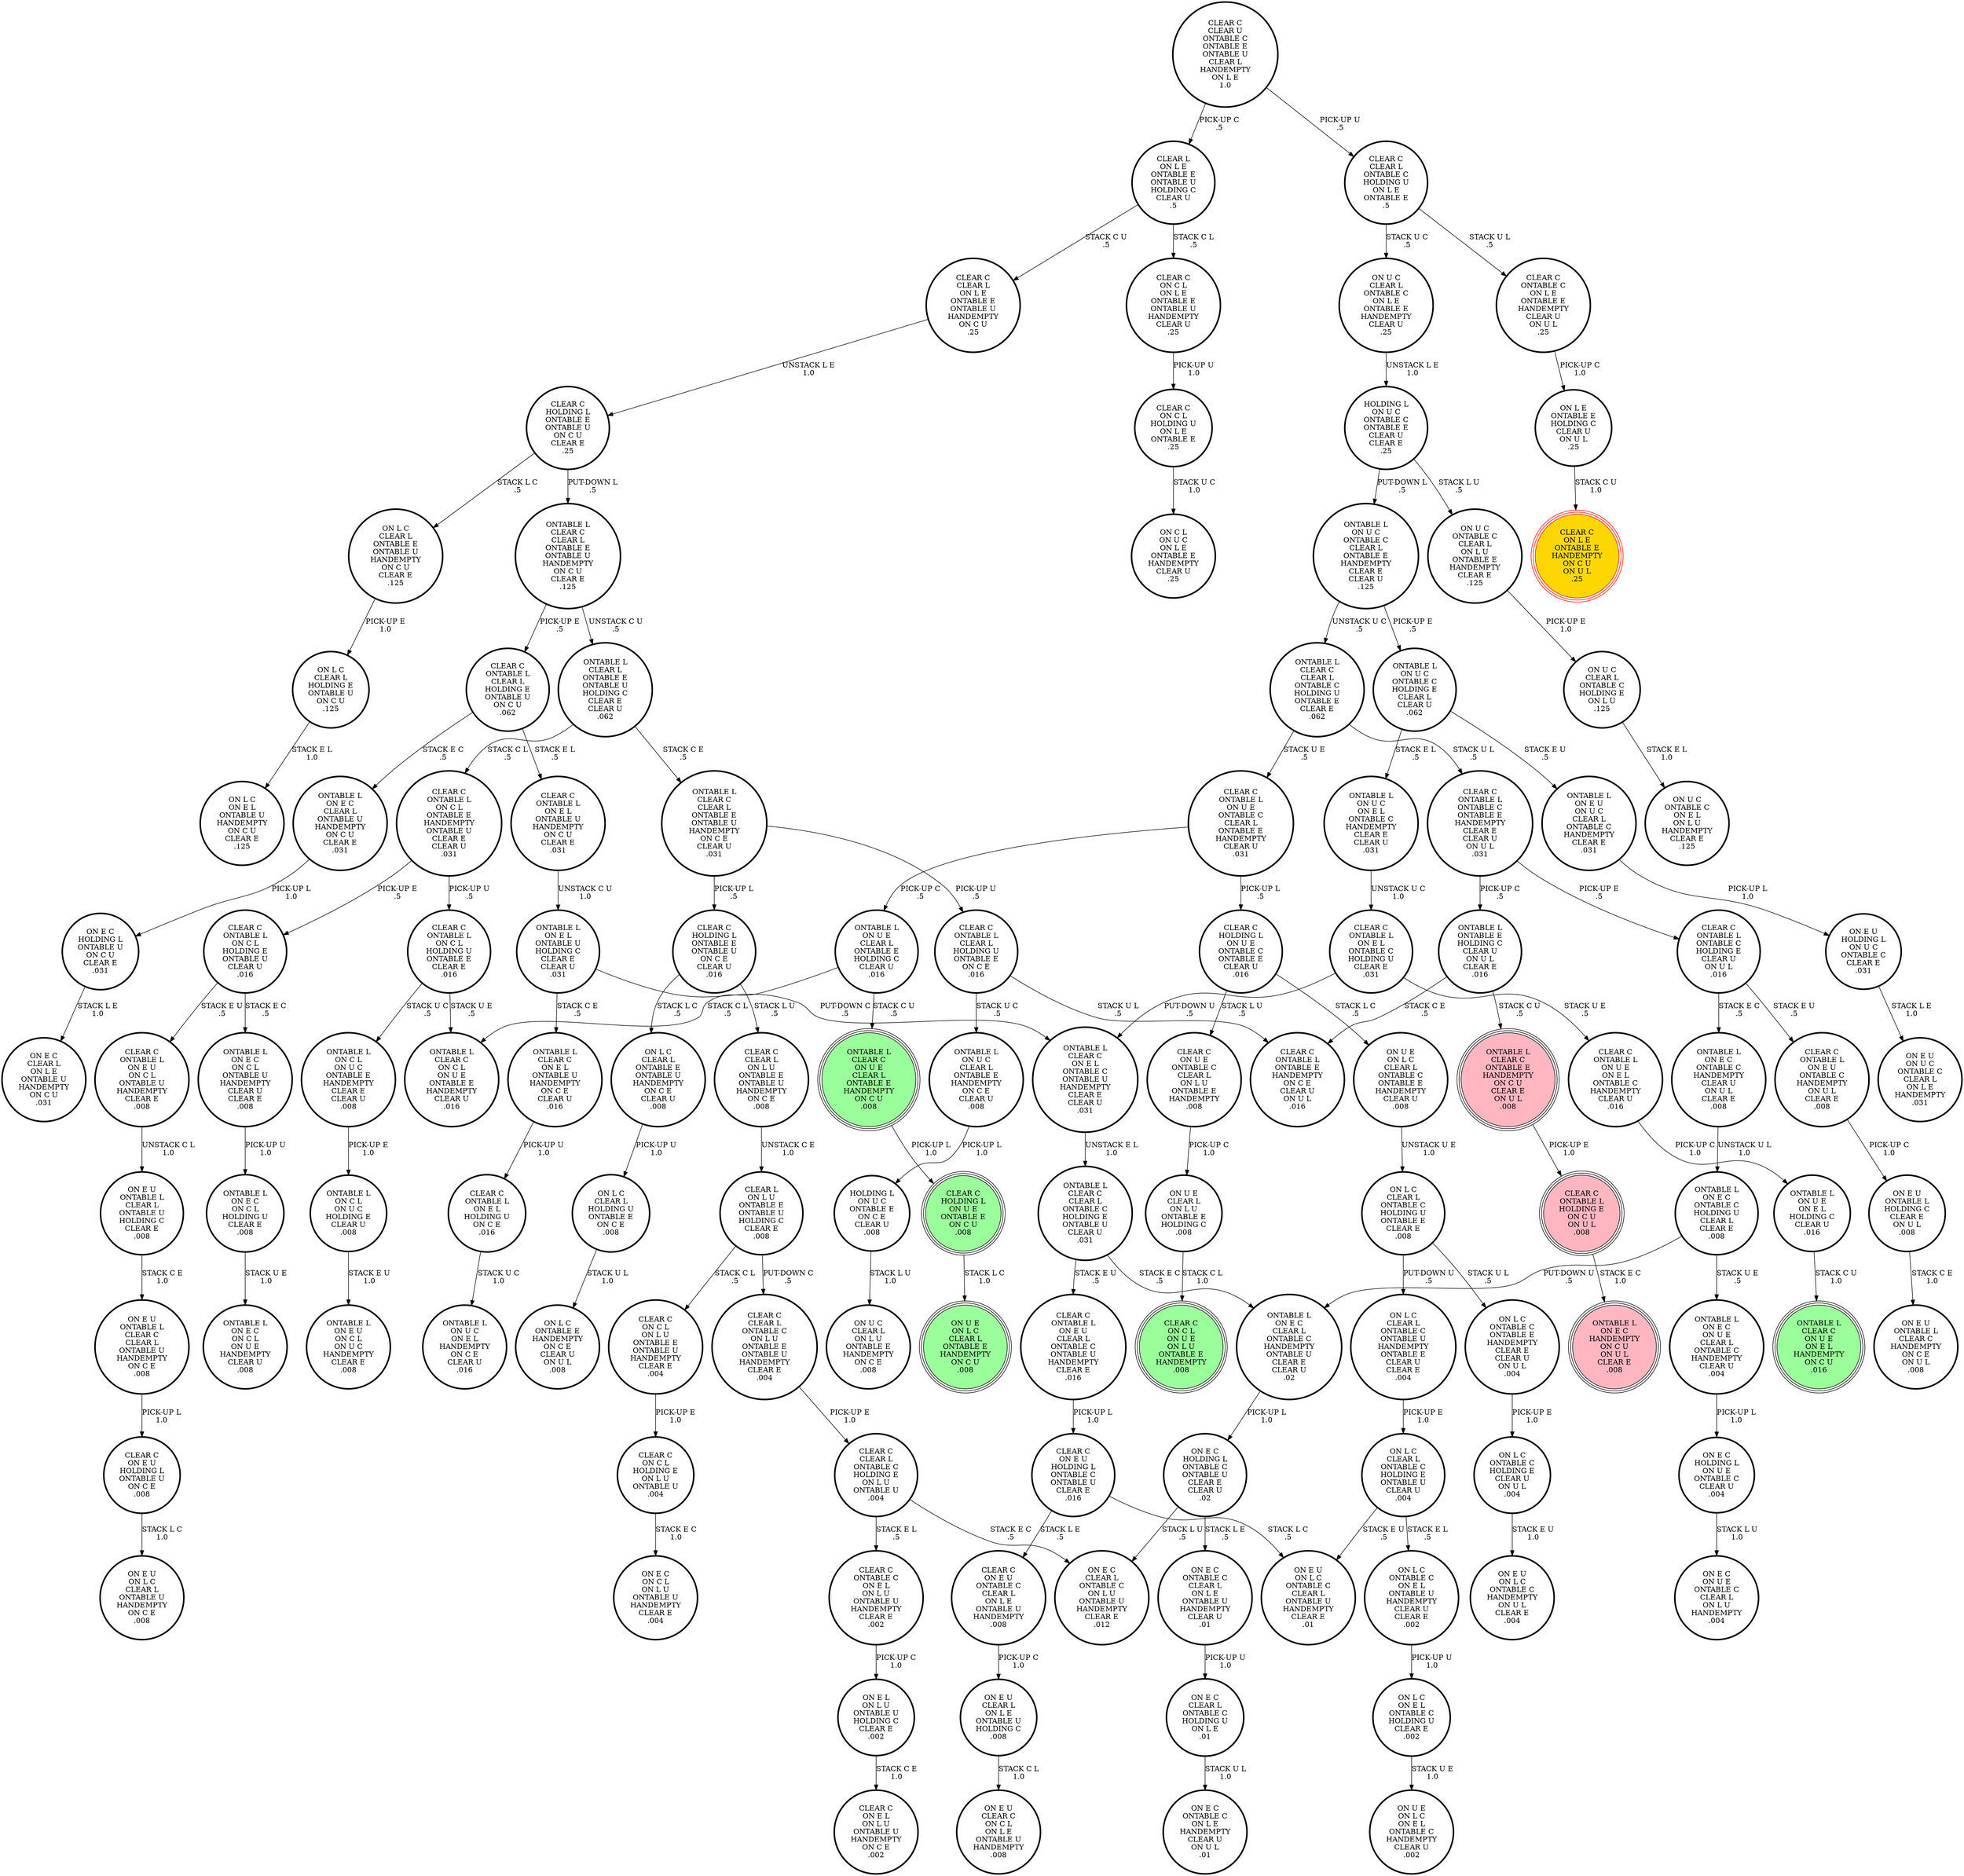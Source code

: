 digraph {
"CLEAR C\nHOLDING L\nONTABLE E\nONTABLE U\nON C U\nCLEAR E\n.25\n" -> "ON L C\nCLEAR L\nONTABLE E\nONTABLE U\nHANDEMPTY\nON C U\nCLEAR E\n.125\n"[label="STACK L C\n.5\n"];
"CLEAR C\nHOLDING L\nONTABLE E\nONTABLE U\nON C U\nCLEAR E\n.25\n" -> "ONTABLE L\nCLEAR C\nCLEAR L\nONTABLE E\nONTABLE U\nHANDEMPTY\nON C U\nCLEAR E\n.125\n"[label="PUT-DOWN L\n.5\n"];
"CLEAR C\nON E U\nHOLDING L\nONTABLE U\nON C E\n.008\n" -> "ON E U\nON L C\nCLEAR L\nONTABLE U\nHANDEMPTY\nON C E\n.008\n"[label="STACK L C\n1.0\n"];
"ONTABLE L\nON U C\nONTABLE C\nCLEAR L\nONTABLE E\nHANDEMPTY\nCLEAR E\nCLEAR U\n.125\n" -> "ONTABLE L\nON U C\nONTABLE C\nHOLDING E\nCLEAR L\nCLEAR U\n.062\n"[label="PICK-UP E\n.5\n"];
"ONTABLE L\nON U C\nONTABLE C\nCLEAR L\nONTABLE E\nHANDEMPTY\nCLEAR E\nCLEAR U\n.125\n" -> "ONTABLE L\nCLEAR C\nCLEAR L\nONTABLE C\nHOLDING U\nONTABLE E\nCLEAR E\n.062\n"[label="UNSTACK U C\n.5\n"];
"ON U E\nCLEAR L\nON L U\nONTABLE E\nHOLDING C\n.008\n" -> "CLEAR C\nON C L\nON U E\nON L U\nONTABLE E\nHANDEMPTY\n.008\n"[label="STACK C L\n1.0\n"];
"CLEAR C\nONTABLE L\nONTABLE C\nONTABLE E\nHANDEMPTY\nCLEAR E\nCLEAR U\nON U L\n.031\n" -> "CLEAR C\nONTABLE L\nONTABLE C\nHOLDING E\nCLEAR U\nON U L\n.016\n"[label="PICK-UP E\n.5\n"];
"CLEAR C\nONTABLE L\nONTABLE C\nONTABLE E\nHANDEMPTY\nCLEAR E\nCLEAR U\nON U L\n.031\n" -> "ONTABLE L\nONTABLE E\nHOLDING C\nCLEAR U\nON U L\nCLEAR E\n.016\n"[label="PICK-UP C\n.5\n"];
"CLEAR C\nON C L\nHOLDING U\nON L E\nONTABLE E\n.25\n" -> "ON C L\nON U C\nON L E\nONTABLE E\nHANDEMPTY\nCLEAR U\n.25\n"[label="STACK U C\n1.0\n"];
"ONTABLE L\nON E C\nON U E\nCLEAR L\nONTABLE C\nHANDEMPTY\nCLEAR U\n.004\n" -> "ON E C\nHOLDING L\nON U E\nONTABLE C\nCLEAR U\n.004\n"[label="PICK-UP L\n1.0\n"];
"ONTABLE L\nON U E\nON E L\nHOLDING C\nCLEAR U\n.016\n" -> "ONTABLE L\nCLEAR C\nON U E\nON E L\nHANDEMPTY\nON C U\n.016\n"[label="STACK C U\n1.0\n"];
"CLEAR C\nONTABLE L\nON U E\nONTABLE C\nCLEAR L\nONTABLE E\nHANDEMPTY\nCLEAR U\n.031\n" -> "ONTABLE L\nON U E\nCLEAR L\nONTABLE E\nHOLDING C\nCLEAR U\n.016\n"[label="PICK-UP C\n.5\n"];
"CLEAR C\nONTABLE L\nON U E\nONTABLE C\nCLEAR L\nONTABLE E\nHANDEMPTY\nCLEAR U\n.031\n" -> "CLEAR C\nHOLDING L\nON U E\nONTABLE C\nONTABLE E\nCLEAR U\n.016\n"[label="PICK-UP L\n.5\n"];
"ON L C\nONTABLE C\nONTABLE E\nHANDEMPTY\nCLEAR E\nCLEAR U\nON U L\n.004\n" -> "ON L C\nONTABLE C\nHOLDING E\nCLEAR U\nON U L\n.004\n"[label="PICK-UP E\n1.0\n"];
"CLEAR C\nONTABLE L\nON E L\nHOLDING U\nON C E\n.016\n" -> "ONTABLE L\nON U C\nON E L\nHANDEMPTY\nON C E\nCLEAR U\n.016\n"[label="STACK U C\n1.0\n"];
"ON U C\nCLEAR L\nONTABLE C\nHOLDING E\nON L U\n.125\n" -> "ON U C\nONTABLE C\nON E L\nON L U\nHANDEMPTY\nCLEAR E\n.125\n"[label="STACK E L\n1.0\n"];
"ONTABLE L\nON E C\nONTABLE C\nHANDEMPTY\nCLEAR U\nON U L\nCLEAR E\n.008\n" -> "ONTABLE L\nON E C\nONTABLE C\nHOLDING U\nCLEAR L\nCLEAR E\n.008\n"[label="UNSTACK U L\n1.0\n"];
"ONTABLE L\nON E L\nONTABLE U\nHOLDING C\nCLEAR E\nCLEAR U\n.031\n" -> "ONTABLE L\nCLEAR C\nON E L\nONTABLE C\nONTABLE U\nHANDEMPTY\nCLEAR E\nCLEAR U\n.031\n"[label="PUT-DOWN C\n.5\n"];
"ONTABLE L\nON E L\nONTABLE U\nHOLDING C\nCLEAR E\nCLEAR U\n.031\n" -> "ONTABLE L\nCLEAR C\nON E L\nONTABLE U\nHANDEMPTY\nON C E\nCLEAR U\n.016\n"[label="STACK C E\n.5\n"];
"ON E U\nCLEAR L\nON L E\nONTABLE U\nHOLDING C\n.008\n" -> "ON E U\nCLEAR C\nON C L\nON L E\nONTABLE U\nHANDEMPTY\n.008\n"[label="STACK C L\n1.0\n"];
"CLEAR C\nON C L\nHOLDING E\nON L U\nONTABLE U\n.004\n" -> "ON E C\nON C L\nON L U\nONTABLE U\nHANDEMPTY\nCLEAR E\n.004\n"[label="STACK E C\n1.0\n"];
"CLEAR C\nHOLDING L\nON U E\nONTABLE E\nON C U\n.008\n" -> "ON U E\nON L C\nCLEAR L\nONTABLE E\nHANDEMPTY\nON C U\n.008\n"[label="STACK L C\n1.0\n"];
"CLEAR C\nON C L\nON L U\nONTABLE E\nONTABLE U\nHANDEMPTY\nCLEAR E\n.004\n" -> "CLEAR C\nON C L\nHOLDING E\nON L U\nONTABLE U\n.004\n"[label="PICK-UP E\n1.0\n"];
"CLEAR C\nCLEAR L\nONTABLE C\nHOLDING E\nON L U\nONTABLE U\n.004\n" -> "ON E C\nCLEAR L\nONTABLE C\nON L U\nONTABLE U\nHANDEMPTY\nCLEAR E\n.012\n"[label="STACK E C\n.5\n"];
"CLEAR C\nCLEAR L\nONTABLE C\nHOLDING E\nON L U\nONTABLE U\n.004\n" -> "CLEAR C\nONTABLE C\nON E L\nON L U\nONTABLE U\nHANDEMPTY\nCLEAR E\n.002\n"[label="STACK E L\n.5\n"];
"CLEAR C\nONTABLE C\nON E L\nON L U\nONTABLE U\nHANDEMPTY\nCLEAR E\n.002\n" -> "ON E L\nON L U\nONTABLE U\nHOLDING C\nCLEAR E\n.002\n"[label="PICK-UP C\n1.0\n"];
"CLEAR C\nON U E\nONTABLE C\nCLEAR L\nON L U\nONTABLE E\nHANDEMPTY\n.008\n" -> "ON U E\nCLEAR L\nON L U\nONTABLE E\nHOLDING C\n.008\n"[label="PICK-UP C\n1.0\n"];
"ONTABLE L\nON E C\nCLEAR L\nONTABLE U\nHANDEMPTY\nON C U\nCLEAR E\n.031\n" -> "ON E C\nHOLDING L\nONTABLE U\nON C U\nCLEAR E\n.031\n"[label="PICK-UP L\n1.0\n"];
"ONTABLE L\nON U C\nON E L\nONTABLE C\nHANDEMPTY\nCLEAR E\nCLEAR U\n.031\n" -> "CLEAR C\nONTABLE L\nON E L\nONTABLE C\nHOLDING U\nCLEAR E\n.031\n"[label="UNSTACK U C\n1.0\n"];
"ONTABLE L\nONTABLE E\nHOLDING C\nCLEAR U\nON U L\nCLEAR E\n.016\n" -> "ONTABLE L\nCLEAR C\nONTABLE E\nHANDEMPTY\nON C U\nCLEAR E\nON U L\n.008\n"[label="STACK C U\n.5\n"];
"ONTABLE L\nONTABLE E\nHOLDING C\nCLEAR U\nON U L\nCLEAR E\n.016\n" -> "CLEAR C\nONTABLE L\nONTABLE E\nHANDEMPTY\nON C E\nCLEAR U\nON U L\n.016\n"[label="STACK C E\n.5\n"];
"CLEAR C\nCLEAR L\nONTABLE C\nHOLDING U\nON L E\nONTABLE E\n.5\n" -> "CLEAR C\nONTABLE C\nON L E\nONTABLE E\nHANDEMPTY\nCLEAR U\nON U L\n.25\n"[label="STACK U L\n.5\n"];
"CLEAR C\nCLEAR L\nONTABLE C\nHOLDING U\nON L E\nONTABLE E\n.5\n" -> "ON U C\nCLEAR L\nONTABLE C\nON L E\nONTABLE E\nHANDEMPTY\nCLEAR U\n.25\n"[label="STACK U C\n.5\n"];
"CLEAR C\nONTABLE L\nON E L\nONTABLE U\nHANDEMPTY\nON C U\nCLEAR E\n.031\n" -> "ONTABLE L\nON E L\nONTABLE U\nHOLDING C\nCLEAR E\nCLEAR U\n.031\n"[label="UNSTACK C U\n1.0\n"];
"CLEAR C\nONTABLE L\nON E U\nON C L\nONTABLE U\nHANDEMPTY\nCLEAR E\n.008\n" -> "ON E U\nONTABLE L\nCLEAR L\nONTABLE U\nHOLDING C\nCLEAR E\n.008\n"[label="UNSTACK C L\n1.0\n"];
"ON U E\nON L C\nCLEAR L\nONTABLE C\nONTABLE E\nHANDEMPTY\nCLEAR U\n.008\n" -> "ON L C\nCLEAR L\nONTABLE C\nHOLDING U\nONTABLE E\nCLEAR E\n.008\n"[label="UNSTACK U E\n1.0\n"];
"ON U C\nCLEAR L\nONTABLE C\nON L E\nONTABLE E\nHANDEMPTY\nCLEAR U\n.25\n" -> "HOLDING L\nON U C\nONTABLE C\nONTABLE E\nCLEAR U\nCLEAR E\n.25\n"[label="UNSTACK L E\n1.0\n"];
"CLEAR C\nCLEAR L\nON L U\nONTABLE E\nONTABLE U\nHANDEMPTY\nON C E\n.008\n" -> "CLEAR L\nON L U\nONTABLE E\nONTABLE U\nHOLDING C\nCLEAR E\n.008\n"[label="UNSTACK C E\n1.0\n"];
"CLEAR C\nONTABLE L\nHOLDING E\nON C U\nON U L\n.008\n" -> "ONTABLE L\nON E C\nHANDEMPTY\nON C U\nON U L\nCLEAR E\n.008\n"[label="STACK E C\n1.0\n"];
"ONTABLE L\nCLEAR L\nONTABLE E\nONTABLE U\nHOLDING C\nCLEAR E\nCLEAR U\n.062\n" -> "ONTABLE L\nCLEAR C\nCLEAR L\nONTABLE E\nONTABLE U\nHANDEMPTY\nON C E\nCLEAR U\n.031\n"[label="STACK C E\n.5\n"];
"ONTABLE L\nCLEAR L\nONTABLE E\nONTABLE U\nHOLDING C\nCLEAR E\nCLEAR U\n.062\n" -> "CLEAR C\nONTABLE L\nON C L\nONTABLE E\nHANDEMPTY\nONTABLE U\nCLEAR E\nCLEAR U\n.031\n"[label="STACK C L\n.5\n"];
"ON E C\nHOLDING L\nONTABLE C\nONTABLE U\nCLEAR E\nCLEAR U\n.02\n" -> "ON E C\nONTABLE C\nCLEAR L\nON L E\nONTABLE U\nHANDEMPTY\nCLEAR U\n.01\n"[label="STACK L E\n.5\n"];
"ON E C\nHOLDING L\nONTABLE C\nONTABLE U\nCLEAR E\nCLEAR U\n.02\n" -> "ON E C\nCLEAR L\nONTABLE C\nON L U\nONTABLE U\nHANDEMPTY\nCLEAR E\n.012\n"[label="STACK L U\n.5\n"];
"CLEAR C\nHOLDING L\nONTABLE E\nONTABLE U\nON C E\nCLEAR U\n.016\n" -> "CLEAR C\nCLEAR L\nON L U\nONTABLE E\nONTABLE U\nHANDEMPTY\nON C E\n.008\n"[label="STACK L U\n.5\n"];
"CLEAR C\nHOLDING L\nONTABLE E\nONTABLE U\nON C E\nCLEAR U\n.016\n" -> "ON L C\nCLEAR L\nONTABLE E\nONTABLE U\nHANDEMPTY\nON C E\nCLEAR U\n.008\n"[label="STACK L C\n.5\n"];
"CLEAR C\nONTABLE L\nON C L\nHOLDING E\nONTABLE U\nCLEAR U\n.016\n" -> "CLEAR C\nONTABLE L\nON E U\nON C L\nONTABLE U\nHANDEMPTY\nCLEAR E\n.008\n"[label="STACK E U\n.5\n"];
"CLEAR C\nONTABLE L\nON C L\nHOLDING E\nONTABLE U\nCLEAR U\n.016\n" -> "ONTABLE L\nON E C\nON C L\nONTABLE U\nHANDEMPTY\nCLEAR U\nCLEAR E\n.008\n"[label="STACK E C\n.5\n"];
"CLEAR C\nONTABLE L\nONTABLE C\nHOLDING E\nCLEAR U\nON U L\n.016\n" -> "CLEAR C\nONTABLE L\nON E U\nONTABLE C\nHANDEMPTY\nON U L\nCLEAR E\n.008\n"[label="STACK E U\n.5\n"];
"CLEAR C\nONTABLE L\nONTABLE C\nHOLDING E\nCLEAR U\nON U L\n.016\n" -> "ONTABLE L\nON E C\nONTABLE C\nHANDEMPTY\nCLEAR U\nON U L\nCLEAR E\n.008\n"[label="STACK E C\n.5\n"];
"CLEAR C\nON C L\nON L E\nONTABLE E\nONTABLE U\nHANDEMPTY\nCLEAR U\n.25\n" -> "CLEAR C\nON C L\nHOLDING U\nON L E\nONTABLE E\n.25\n"[label="PICK-UP U\n1.0\n"];
"ONTABLE L\nCLEAR C\nON U E\nCLEAR L\nONTABLE E\nHANDEMPTY\nON C U\n.008\n" -> "CLEAR C\nHOLDING L\nON U E\nONTABLE E\nON C U\n.008\n"[label="PICK-UP L\n1.0\n"];
"CLEAR C\nHOLDING L\nON U E\nONTABLE C\nONTABLE E\nCLEAR U\n.016\n" -> "ON U E\nON L C\nCLEAR L\nONTABLE C\nONTABLE E\nHANDEMPTY\nCLEAR U\n.008\n"[label="STACK L C\n.5\n"];
"CLEAR C\nHOLDING L\nON U E\nONTABLE C\nONTABLE E\nCLEAR U\n.016\n" -> "CLEAR C\nON U E\nONTABLE C\nCLEAR L\nON L U\nONTABLE E\nHANDEMPTY\n.008\n"[label="STACK L U\n.5\n"];
"ON L C\nONTABLE C\nHOLDING E\nCLEAR U\nON U L\n.004\n" -> "ON E U\nON L C\nONTABLE C\nHANDEMPTY\nON U L\nCLEAR E\n.004\n"[label="STACK E U\n1.0\n"];
"CLEAR C\nONTABLE L\nON U E\nON E L\nONTABLE C\nHANDEMPTY\nCLEAR U\n.016\n" -> "ONTABLE L\nON U E\nON E L\nHOLDING C\nCLEAR U\n.016\n"[label="PICK-UP C\n1.0\n"];
"ON E C\nONTABLE C\nCLEAR L\nON L E\nONTABLE U\nHANDEMPTY\nCLEAR U\n.01\n" -> "ON E C\nCLEAR L\nONTABLE C\nHOLDING U\nON L E\n.01\n"[label="PICK-UP U\n1.0\n"];
"ON L C\nONTABLE C\nON E L\nONTABLE U\nHANDEMPTY\nCLEAR U\nCLEAR E\n.002\n" -> "ON L C\nON E L\nONTABLE C\nHOLDING U\nCLEAR E\n.002\n"[label="PICK-UP U\n1.0\n"];
"ONTABLE L\nON C L\nON U C\nHOLDING E\nCLEAR U\n.008\n" -> "ONTABLE L\nON E U\nON C L\nON U C\nHANDEMPTY\nCLEAR E\n.008\n"[label="STACK E U\n1.0\n"];
"CLEAR C\nONTABLE L\nCLEAR L\nHOLDING U\nONTABLE E\nON C E\n.016\n" -> "ONTABLE L\nON U C\nCLEAR L\nONTABLE E\nHANDEMPTY\nON C E\nCLEAR U\n.008\n"[label="STACK U C\n.5\n"];
"CLEAR C\nONTABLE L\nCLEAR L\nHOLDING U\nONTABLE E\nON C E\n.016\n" -> "CLEAR C\nONTABLE L\nONTABLE E\nHANDEMPTY\nON C E\nCLEAR U\nON U L\n.016\n"[label="STACK U L\n.5\n"];
"ON L C\nCLEAR L\nONTABLE C\nHOLDING U\nONTABLE E\nCLEAR E\n.008\n" -> "ON L C\nONTABLE C\nONTABLE E\nHANDEMPTY\nCLEAR E\nCLEAR U\nON U L\n.004\n"[label="STACK U L\n.5\n"];
"ON L C\nCLEAR L\nONTABLE C\nHOLDING U\nONTABLE E\nCLEAR E\n.008\n" -> "ON L C\nCLEAR L\nONTABLE C\nONTABLE U\nHANDEMPTY\nONTABLE E\nCLEAR U\nCLEAR E\n.004\n"[label="PUT-DOWN U\n.5\n"];
"CLEAR C\nONTABLE L\nON C L\nHOLDING U\nONTABLE E\nCLEAR E\n.016\n" -> "ONTABLE L\nCLEAR C\nON C L\nON U E\nONTABLE E\nHANDEMPTY\nCLEAR U\n.016\n"[label="STACK U E\n.5\n"];
"CLEAR C\nONTABLE L\nON C L\nHOLDING U\nONTABLE E\nCLEAR E\n.016\n" -> "ONTABLE L\nON C L\nON U C\nONTABLE E\nHANDEMPTY\nCLEAR E\nCLEAR U\n.008\n"[label="STACK U C\n.5\n"];
"CLEAR C\nONTABLE L\nON C L\nONTABLE E\nHANDEMPTY\nONTABLE U\nCLEAR E\nCLEAR U\n.031\n" -> "CLEAR C\nONTABLE L\nON C L\nHOLDING E\nONTABLE U\nCLEAR U\n.016\n"[label="PICK-UP E\n.5\n"];
"CLEAR C\nONTABLE L\nON C L\nONTABLE E\nHANDEMPTY\nONTABLE U\nCLEAR E\nCLEAR U\n.031\n" -> "CLEAR C\nONTABLE L\nON C L\nHOLDING U\nONTABLE E\nCLEAR E\n.016\n"[label="PICK-UP U\n.5\n"];
"ON L C\nCLEAR L\nONTABLE C\nHOLDING E\nONTABLE U\nCLEAR U\n.004\n" -> "ON E U\nON L C\nONTABLE C\nCLEAR L\nONTABLE U\nHANDEMPTY\nCLEAR E\n.01\n"[label="STACK E U\n.5\n"];
"ON L C\nCLEAR L\nONTABLE C\nHOLDING E\nONTABLE U\nCLEAR U\n.004\n" -> "ON L C\nONTABLE C\nON E L\nONTABLE U\nHANDEMPTY\nCLEAR U\nCLEAR E\n.002\n"[label="STACK E L\n.5\n"];
"HOLDING L\nON U C\nONTABLE C\nONTABLE E\nCLEAR U\nCLEAR E\n.25\n" -> "ONTABLE L\nON U C\nONTABLE C\nCLEAR L\nONTABLE E\nHANDEMPTY\nCLEAR E\nCLEAR U\n.125\n"[label="PUT-DOWN L\n.5\n"];
"HOLDING L\nON U C\nONTABLE C\nONTABLE E\nCLEAR U\nCLEAR E\n.25\n" -> "ON U C\nONTABLE C\nCLEAR L\nON L U\nONTABLE E\nHANDEMPTY\nCLEAR E\n.125\n"[label="STACK L U\n.5\n"];
"ON L E\nONTABLE E\nHOLDING C\nCLEAR U\nON U L\n.25\n" -> "CLEAR C\nON L E\nONTABLE E\nHANDEMPTY\nON C U\nON U L\n.25\n"[label="STACK C U\n1.0\n"];
"ONTABLE L\nCLEAR C\nCLEAR L\nONTABLE E\nONTABLE U\nHANDEMPTY\nON C E\nCLEAR U\n.031\n" -> "CLEAR C\nHOLDING L\nONTABLE E\nONTABLE U\nON C E\nCLEAR U\n.016\n"[label="PICK-UP L\n.5\n"];
"ONTABLE L\nCLEAR C\nCLEAR L\nONTABLE E\nONTABLE U\nHANDEMPTY\nON C E\nCLEAR U\n.031\n" -> "CLEAR C\nONTABLE L\nCLEAR L\nHOLDING U\nONTABLE E\nON C E\n.016\n"[label="PICK-UP U\n.5\n"];
"ON E C\nHOLDING L\nONTABLE U\nON C U\nCLEAR E\n.031\n" -> "ON E C\nCLEAR L\nON L E\nONTABLE U\nHANDEMPTY\nON C U\n.031\n"[label="STACK L E\n1.0\n"];
"ONTABLE L\nON U C\nONTABLE C\nHOLDING E\nCLEAR L\nCLEAR U\n.062\n" -> "ONTABLE L\nON E U\nON U C\nCLEAR L\nONTABLE C\nHANDEMPTY\nCLEAR E\n.031\n"[label="STACK E U\n.5\n"];
"ONTABLE L\nON U C\nONTABLE C\nHOLDING E\nCLEAR L\nCLEAR U\n.062\n" -> "ONTABLE L\nON U C\nON E L\nONTABLE C\nHANDEMPTY\nCLEAR E\nCLEAR U\n.031\n"[label="STACK E L\n.5\n"];
"ON E L\nON L U\nONTABLE U\nHOLDING C\nCLEAR E\n.002\n" -> "CLEAR C\nON E L\nON L U\nONTABLE U\nHANDEMPTY\nON C E\n.002\n"[label="STACK C E\n1.0\n"];
"ON E U\nHOLDING L\nON U C\nONTABLE C\nCLEAR E\n.031\n" -> "ON E U\nON U C\nONTABLE C\nCLEAR L\nON L E\nHANDEMPTY\n.031\n"[label="STACK L E\n1.0\n"];
"ONTABLE L\nON U E\nCLEAR L\nONTABLE E\nHOLDING C\nCLEAR U\n.016\n" -> "ONTABLE L\nCLEAR C\nON C L\nON U E\nONTABLE E\nHANDEMPTY\nCLEAR U\n.016\n"[label="STACK C L\n.5\n"];
"ONTABLE L\nON U E\nCLEAR L\nONTABLE E\nHOLDING C\nCLEAR U\n.016\n" -> "ONTABLE L\nCLEAR C\nON U E\nCLEAR L\nONTABLE E\nHANDEMPTY\nON C U\n.008\n"[label="STACK C U\n.5\n"];
"ON E C\nCLEAR L\nONTABLE C\nHOLDING U\nON L E\n.01\n" -> "ON E C\nONTABLE C\nON L E\nHANDEMPTY\nCLEAR U\nON U L\n.01\n"[label="STACK U L\n1.0\n"];
"CLEAR C\nONTABLE C\nON L E\nONTABLE E\nHANDEMPTY\nCLEAR U\nON U L\n.25\n" -> "ON L E\nONTABLE E\nHOLDING C\nCLEAR U\nON U L\n.25\n"[label="PICK-UP C\n1.0\n"];
"CLEAR C\nONTABLE L\nCLEAR L\nHOLDING E\nONTABLE U\nON C U\n.062\n" -> "ONTABLE L\nON E C\nCLEAR L\nONTABLE U\nHANDEMPTY\nON C U\nCLEAR E\n.031\n"[label="STACK E C\n.5\n"];
"CLEAR C\nONTABLE L\nCLEAR L\nHOLDING E\nONTABLE U\nON C U\n.062\n" -> "CLEAR C\nONTABLE L\nON E L\nONTABLE U\nHANDEMPTY\nON C U\nCLEAR E\n.031\n"[label="STACK E L\n.5\n"];
"CLEAR L\nON L E\nONTABLE E\nONTABLE U\nHOLDING C\nCLEAR U\n.5\n" -> "CLEAR C\nCLEAR L\nON L E\nONTABLE E\nONTABLE U\nHANDEMPTY\nON C U\n.25\n"[label="STACK C U\n.5\n"];
"CLEAR L\nON L E\nONTABLE E\nONTABLE U\nHOLDING C\nCLEAR U\n.5\n" -> "CLEAR C\nON C L\nON L E\nONTABLE E\nONTABLE U\nHANDEMPTY\nCLEAR U\n.25\n"[label="STACK C L\n.5\n"];
"ONTABLE L\nON E U\nON U C\nCLEAR L\nONTABLE C\nHANDEMPTY\nCLEAR E\n.031\n" -> "ON E U\nHOLDING L\nON U C\nONTABLE C\nCLEAR E\n.031\n"[label="PICK-UP L\n1.0\n"];
"ONTABLE L\nCLEAR C\nON E L\nONTABLE C\nONTABLE U\nHANDEMPTY\nCLEAR E\nCLEAR U\n.031\n" -> "ONTABLE L\nCLEAR C\nCLEAR L\nONTABLE C\nHOLDING E\nONTABLE U\nCLEAR U\n.031\n"[label="UNSTACK E L\n1.0\n"];
"ONTABLE L\nCLEAR C\nONTABLE E\nHANDEMPTY\nON C U\nCLEAR E\nON U L\n.008\n" -> "CLEAR C\nONTABLE L\nHOLDING E\nON C U\nON U L\n.008\n"[label="PICK-UP E\n1.0\n"];
"ONTABLE L\nCLEAR C\nCLEAR L\nONTABLE E\nONTABLE U\nHANDEMPTY\nON C U\nCLEAR E\n.125\n" -> "ONTABLE L\nCLEAR L\nONTABLE E\nONTABLE U\nHOLDING C\nCLEAR E\nCLEAR U\n.062\n"[label="UNSTACK C U\n.5\n"];
"ONTABLE L\nCLEAR C\nCLEAR L\nONTABLE E\nONTABLE U\nHANDEMPTY\nON C U\nCLEAR E\n.125\n" -> "CLEAR C\nONTABLE L\nCLEAR L\nHOLDING E\nONTABLE U\nON C U\n.062\n"[label="PICK-UP E\n.5\n"];
"ON E U\nONTABLE L\nCLEAR C\nCLEAR L\nONTABLE U\nHANDEMPTY\nON C E\n.008\n" -> "CLEAR C\nON E U\nHOLDING L\nONTABLE U\nON C E\n.008\n"[label="PICK-UP L\n1.0\n"];
"CLEAR L\nON L U\nONTABLE E\nONTABLE U\nHOLDING C\nCLEAR E\n.008\n" -> "CLEAR C\nON C L\nON L U\nONTABLE E\nONTABLE U\nHANDEMPTY\nCLEAR E\n.004\n"[label="STACK C L\n.5\n"];
"CLEAR L\nON L U\nONTABLE E\nONTABLE U\nHOLDING C\nCLEAR E\n.008\n" -> "CLEAR C\nCLEAR L\nONTABLE C\nON L U\nONTABLE E\nONTABLE U\nHANDEMPTY\nCLEAR E\n.004\n"[label="PUT-DOWN C\n.5\n"];
"ONTABLE L\nON E C\nONTABLE C\nHOLDING U\nCLEAR L\nCLEAR E\n.008\n" -> "ONTABLE L\nON E C\nCLEAR L\nONTABLE C\nHANDEMPTY\nONTABLE U\nCLEAR E\nCLEAR U\n.02\n"[label="PUT-DOWN U\n.5\n"];
"ONTABLE L\nON E C\nONTABLE C\nHOLDING U\nCLEAR L\nCLEAR E\n.008\n" -> "ONTABLE L\nON E C\nON U E\nCLEAR L\nONTABLE C\nHANDEMPTY\nCLEAR U\n.004\n"[label="STACK U E\n.5\n"];
"ON E U\nONTABLE L\nHOLDING C\nCLEAR E\nON U L\n.008\n" -> "ON E U\nONTABLE L\nCLEAR C\nHANDEMPTY\nON C E\nON U L\n.008\n"[label="STACK C E\n1.0\n"];
"ONTABLE L\nON C L\nON U C\nONTABLE E\nHANDEMPTY\nCLEAR E\nCLEAR U\n.008\n" -> "ONTABLE L\nON C L\nON U C\nHOLDING E\nCLEAR U\n.008\n"[label="PICK-UP E\n1.0\n"];
"ON L C\nON E L\nONTABLE C\nHOLDING U\nCLEAR E\n.002\n" -> "ON U E\nON L C\nON E L\nONTABLE C\nHANDEMPTY\nCLEAR U\n.002\n"[label="STACK U E\n1.0\n"];
"CLEAR C\nONTABLE L\nON E U\nONTABLE C\nHANDEMPTY\nON U L\nCLEAR E\n.008\n" -> "ON E U\nONTABLE L\nHOLDING C\nCLEAR E\nON U L\n.008\n"[label="PICK-UP C\n1.0\n"];
"ONTABLE L\nON E C\nON C L\nONTABLE U\nHANDEMPTY\nCLEAR U\nCLEAR E\n.008\n" -> "ONTABLE L\nON E C\nON C L\nHOLDING U\nCLEAR E\n.008\n"[label="PICK-UP U\n1.0\n"];
"ON U C\nONTABLE C\nCLEAR L\nON L U\nONTABLE E\nHANDEMPTY\nCLEAR E\n.125\n" -> "ON U C\nCLEAR L\nONTABLE C\nHOLDING E\nON L U\n.125\n"[label="PICK-UP E\n1.0\n"];
"ON L C\nCLEAR L\nONTABLE E\nONTABLE U\nHANDEMPTY\nON C U\nCLEAR E\n.125\n" -> "ON L C\nCLEAR L\nHOLDING E\nONTABLE U\nON C U\n.125\n"[label="PICK-UP E\n1.0\n"];
"ONTABLE L\nON E C\nCLEAR L\nONTABLE C\nHANDEMPTY\nONTABLE U\nCLEAR E\nCLEAR U\n.02\n" -> "ON E C\nHOLDING L\nONTABLE C\nONTABLE U\nCLEAR E\nCLEAR U\n.02\n"[label="PICK-UP L\n1.0\n"];
"ONTABLE L\nCLEAR C\nON E L\nONTABLE U\nHANDEMPTY\nON C E\nCLEAR U\n.016\n" -> "CLEAR C\nONTABLE L\nON E L\nHOLDING U\nON C E\n.016\n"[label="PICK-UP U\n1.0\n"];
"CLEAR C\nON E U\nHOLDING L\nONTABLE C\nONTABLE U\nCLEAR E\n.016\n" -> "ON E U\nON L C\nONTABLE C\nCLEAR L\nONTABLE U\nHANDEMPTY\nCLEAR E\n.01\n"[label="STACK L C\n.5\n"];
"CLEAR C\nON E U\nHOLDING L\nONTABLE C\nONTABLE U\nCLEAR E\n.016\n" -> "CLEAR C\nON E U\nONTABLE C\nCLEAR L\nON L E\nONTABLE U\nHANDEMPTY\n.008\n"[label="STACK L E\n.5\n"];
"ON E U\nONTABLE L\nCLEAR L\nONTABLE U\nHOLDING C\nCLEAR E\n.008\n" -> "ON E U\nONTABLE L\nCLEAR C\nCLEAR L\nONTABLE U\nHANDEMPTY\nON C E\n.008\n"[label="STACK C E\n1.0\n"];
"ONTABLE L\nON U C\nCLEAR L\nONTABLE E\nHANDEMPTY\nON C E\nCLEAR U\n.008\n" -> "HOLDING L\nON U C\nONTABLE E\nON C E\nCLEAR U\n.008\n"[label="PICK-UP L\n1.0\n"];
"CLEAR C\nONTABLE L\nON E L\nONTABLE C\nHOLDING U\nCLEAR E\n.031\n" -> "CLEAR C\nONTABLE L\nON U E\nON E L\nONTABLE C\nHANDEMPTY\nCLEAR U\n.016\n"[label="STACK U E\n.5\n"];
"CLEAR C\nONTABLE L\nON E L\nONTABLE C\nHOLDING U\nCLEAR E\n.031\n" -> "ONTABLE L\nCLEAR C\nON E L\nONTABLE C\nONTABLE U\nHANDEMPTY\nCLEAR E\nCLEAR U\n.031\n"[label="PUT-DOWN U\n.5\n"];
"ONTABLE L\nON E C\nON C L\nHOLDING U\nCLEAR E\n.008\n" -> "ONTABLE L\nON E C\nON C L\nON U E\nHANDEMPTY\nCLEAR U\n.008\n"[label="STACK U E\n1.0\n"];
"CLEAR C\nCLEAR U\nONTABLE C\nONTABLE E\nONTABLE U\nCLEAR L\nHANDEMPTY\nON L E\n1.0\n" -> "CLEAR L\nON L E\nONTABLE E\nONTABLE U\nHOLDING C\nCLEAR U\n.5\n"[label="PICK-UP C\n.5\n"];
"CLEAR C\nCLEAR U\nONTABLE C\nONTABLE E\nONTABLE U\nCLEAR L\nHANDEMPTY\nON L E\n1.0\n" -> "CLEAR C\nCLEAR L\nONTABLE C\nHOLDING U\nON L E\nONTABLE E\n.5\n"[label="PICK-UP U\n.5\n"];
"CLEAR C\nCLEAR L\nON L E\nONTABLE E\nONTABLE U\nHANDEMPTY\nON C U\n.25\n" -> "CLEAR C\nHOLDING L\nONTABLE E\nONTABLE U\nON C U\nCLEAR E\n.25\n"[label="UNSTACK L E\n1.0\n"];
"CLEAR C\nONTABLE L\nON E U\nCLEAR L\nONTABLE C\nONTABLE U\nHANDEMPTY\nCLEAR E\n.016\n" -> "CLEAR C\nON E U\nHOLDING L\nONTABLE C\nONTABLE U\nCLEAR E\n.016\n"[label="PICK-UP L\n1.0\n"];
"ONTABLE L\nCLEAR C\nCLEAR L\nONTABLE C\nHOLDING U\nONTABLE E\nCLEAR E\n.062\n" -> "CLEAR C\nONTABLE L\nON U E\nONTABLE C\nCLEAR L\nONTABLE E\nHANDEMPTY\nCLEAR U\n.031\n"[label="STACK U E\n.5\n"];
"ONTABLE L\nCLEAR C\nCLEAR L\nONTABLE C\nHOLDING U\nONTABLE E\nCLEAR E\n.062\n" -> "CLEAR C\nONTABLE L\nONTABLE C\nONTABLE E\nHANDEMPTY\nCLEAR E\nCLEAR U\nON U L\n.031\n"[label="STACK U L\n.5\n"];
"CLEAR C\nCLEAR L\nONTABLE C\nON L U\nONTABLE E\nONTABLE U\nHANDEMPTY\nCLEAR E\n.004\n" -> "CLEAR C\nCLEAR L\nONTABLE C\nHOLDING E\nON L U\nONTABLE U\n.004\n"[label="PICK-UP E\n1.0\n"];
"ON L C\nCLEAR L\nHOLDING E\nONTABLE U\nON C U\n.125\n" -> "ON L C\nON E L\nONTABLE U\nHANDEMPTY\nON C U\nCLEAR E\n.125\n"[label="STACK E L\n1.0\n"];
"ON L C\nCLEAR L\nONTABLE C\nONTABLE U\nHANDEMPTY\nONTABLE E\nCLEAR U\nCLEAR E\n.004\n" -> "ON L C\nCLEAR L\nONTABLE C\nHOLDING E\nONTABLE U\nCLEAR U\n.004\n"[label="PICK-UP E\n1.0\n"];
"CLEAR C\nON E U\nONTABLE C\nCLEAR L\nON L E\nONTABLE U\nHANDEMPTY\n.008\n" -> "ON E U\nCLEAR L\nON L E\nONTABLE U\nHOLDING C\n.008\n"[label="PICK-UP C\n1.0\n"];
"ONTABLE L\nCLEAR C\nCLEAR L\nONTABLE C\nHOLDING E\nONTABLE U\nCLEAR U\n.031\n" -> "CLEAR C\nONTABLE L\nON E U\nCLEAR L\nONTABLE C\nONTABLE U\nHANDEMPTY\nCLEAR E\n.016\n"[label="STACK E U\n.5\n"];
"ONTABLE L\nCLEAR C\nCLEAR L\nONTABLE C\nHOLDING E\nONTABLE U\nCLEAR U\n.031\n" -> "ONTABLE L\nON E C\nCLEAR L\nONTABLE C\nHANDEMPTY\nONTABLE U\nCLEAR E\nCLEAR U\n.02\n"[label="STACK E C\n.5\n"];
"ON L C\nCLEAR L\nONTABLE E\nONTABLE U\nHANDEMPTY\nON C E\nCLEAR U\n.008\n" -> "ON L C\nCLEAR L\nHOLDING U\nONTABLE E\nON C E\n.008\n"[label="PICK-UP U\n1.0\n"];
"HOLDING L\nON U C\nONTABLE E\nON C E\nCLEAR U\n.008\n" -> "ON U C\nCLEAR L\nON L U\nONTABLE E\nHANDEMPTY\nON C E\n.008\n"[label="STACK L U\n1.0\n"];
"ON L C\nCLEAR L\nHOLDING U\nONTABLE E\nON C E\n.008\n" -> "ON L C\nONTABLE E\nHANDEMPTY\nON C E\nCLEAR U\nON U L\n.008\n"[label="STACK U L\n1.0\n"];
"ON E C\nHOLDING L\nON U E\nONTABLE C\nCLEAR U\n.004\n" -> "ON E C\nON U E\nONTABLE C\nCLEAR L\nON L U\nHANDEMPTY\n.004\n"[label="STACK L U\n1.0\n"];
"ON E U\nON L C\nONTABLE C\nHANDEMPTY\nON U L\nCLEAR E\n.004\n" [shape=circle, penwidth=3];
"ON E U\nON L C\nCLEAR L\nONTABLE U\nHANDEMPTY\nON C E\n.008\n" [shape=circle, penwidth=3];
"ONTABLE L\nCLEAR C\nON C L\nON U E\nONTABLE E\nHANDEMPTY\nCLEAR U\n.016\n" [shape=circle, penwidth=3];
"ON U E\nON L C\nON E L\nONTABLE C\nHANDEMPTY\nCLEAR U\n.002\n" [shape=circle, penwidth=3];
"ON E U\nCLEAR C\nON C L\nON L E\nONTABLE U\nHANDEMPTY\n.008\n" [shape=circle, penwidth=3];
"ON U E\nON L C\nCLEAR L\nONTABLE E\nHANDEMPTY\nON C U\n.008\n" [shape=circle, style=filled, fillcolor=palegreen1, peripheries=3];
"ON C L\nON U C\nON L E\nONTABLE E\nHANDEMPTY\nCLEAR U\n.25\n" [shape=circle, penwidth=3];
"ONTABLE L\nCLEAR C\nON U E\nON E L\nHANDEMPTY\nON C U\n.016\n" [shape=circle, style=filled, fillcolor=palegreen1, peripheries=3];
"ON E U\nONTABLE L\nCLEAR C\nHANDEMPTY\nON C E\nON U L\n.008\n" [shape=circle, penwidth=3];
"ON E C\nONTABLE C\nON L E\nHANDEMPTY\nCLEAR U\nON U L\n.01\n" [shape=circle, penwidth=3];
"ON L C\nONTABLE E\nHANDEMPTY\nON C E\nCLEAR U\nON U L\n.008\n" [shape=circle, penwidth=3];
"ONTABLE L\nON U C\nON E L\nHANDEMPTY\nON C E\nCLEAR U\n.016\n" [shape=circle, penwidth=3];
"ON U C\nCLEAR L\nON L U\nONTABLE E\nHANDEMPTY\nON C E\n.008\n" [shape=circle, penwidth=3];
"CLEAR C\nONTABLE L\nONTABLE E\nHANDEMPTY\nON C E\nCLEAR U\nON U L\n.016\n" [shape=circle, penwidth=3];
"ON E U\nON U C\nONTABLE C\nCLEAR L\nON L E\nHANDEMPTY\n.031\n" [shape=circle, penwidth=3];
"ON E C\nON U E\nONTABLE C\nCLEAR L\nON L U\nHANDEMPTY\n.004\n" [shape=circle, penwidth=3];
"ON E C\nON C L\nON L U\nONTABLE U\nHANDEMPTY\nCLEAR E\n.004\n" [shape=circle, penwidth=3];
"ON E C\nCLEAR L\nONTABLE C\nON L U\nONTABLE U\nHANDEMPTY\nCLEAR E\n.012\n" [shape=circle, penwidth=3];
"ONTABLE L\nON E C\nHANDEMPTY\nON C U\nON U L\nCLEAR E\n.008\n" [shape=circle, style=filled, fillcolor=lightpink, peripheries=3];
"ON L C\nON E L\nONTABLE U\nHANDEMPTY\nON C U\nCLEAR E\n.125\n" [shape=circle, penwidth=3];
"CLEAR C\nON E L\nON L U\nONTABLE U\nHANDEMPTY\nON C E\n.002\n" [shape=circle, penwidth=3];
"ONTABLE L\nON E U\nON C L\nON U C\nHANDEMPTY\nCLEAR E\n.008\n" [shape=circle, penwidth=3];
"CLEAR C\nON C L\nON U E\nON L U\nONTABLE E\nHANDEMPTY\n.008\n" [shape=circle, style=filled, fillcolor=palegreen1, peripheries=3];
"ONTABLE L\nON E C\nON C L\nON U E\nHANDEMPTY\nCLEAR U\n.008\n" [shape=circle, penwidth=3];
"ON E C\nCLEAR L\nON L E\nONTABLE U\nHANDEMPTY\nON C U\n.031\n" [shape=circle, penwidth=3];
"CLEAR C\nON L E\nONTABLE E\nHANDEMPTY\nON C U\nON U L\n.25\n" [shape=circle, style=filled color=red, fillcolor=gold, peripheries=3];
"ON U C\nONTABLE C\nON E L\nON L U\nHANDEMPTY\nCLEAR E\n.125\n" [shape=circle, penwidth=3];
"ON E U\nON L C\nONTABLE C\nCLEAR L\nONTABLE U\nHANDEMPTY\nCLEAR E\n.01\n" [shape=circle, penwidth=3];
"ON E U\nON L C\nONTABLE C\nHANDEMPTY\nON U L\nCLEAR E\n.004\n" [shape=circle, penwidth=3];
"CLEAR C\nONTABLE L\nONTABLE C\nONTABLE E\nHANDEMPTY\nCLEAR E\nCLEAR U\nON U L\n.031\n" [shape=circle, penwidth=3];
"ONTABLE L\nON U E\nON E L\nHOLDING C\nCLEAR U\n.016\n" [shape=circle, penwidth=3];
"CLEAR C\nCLEAR L\nONTABLE C\nHOLDING U\nON L E\nONTABLE E\n.5\n" [shape=circle, penwidth=3];
"ON E U\nCLEAR L\nON L E\nONTABLE U\nHOLDING C\n.008\n" [shape=circle, penwidth=3];
"ON E U\nON L C\nCLEAR L\nONTABLE U\nHANDEMPTY\nON C E\n.008\n" [shape=circle, penwidth=3];
"ONTABLE L\nCLEAR C\nON C L\nON U E\nONTABLE E\nHANDEMPTY\nCLEAR U\n.016\n" [shape=circle, penwidth=3];
"ONTABLE L\nCLEAR C\nCLEAR L\nONTABLE C\nHOLDING E\nONTABLE U\nCLEAR U\n.031\n" [shape=circle, penwidth=3];
"ON E C\nCLEAR L\nONTABLE C\nHOLDING U\nON L E\n.01\n" [shape=circle, penwidth=3];
"ON U C\nCLEAR L\nONTABLE C\nHOLDING E\nON L U\n.125\n" [shape=circle, penwidth=3];
"CLEAR C\nON C L\nHOLDING U\nON L E\nONTABLE E\n.25\n" [shape=circle, penwidth=3];
"ON E U\nHOLDING L\nON U C\nONTABLE C\nCLEAR E\n.031\n" [shape=circle, penwidth=3];
"ON U E\nON L C\nON E L\nONTABLE C\nHANDEMPTY\nCLEAR U\n.002\n" [shape=circle, penwidth=3];
"ON E U\nCLEAR C\nON C L\nON L E\nONTABLE U\nHANDEMPTY\n.008\n" [shape=circle, penwidth=3];
"ON U C\nONTABLE C\nCLEAR L\nON L U\nONTABLE E\nHANDEMPTY\nCLEAR E\n.125\n" [shape=circle, penwidth=3];
"CLEAR C\nONTABLE L\nON C L\nHOLDING E\nONTABLE U\nCLEAR U\n.016\n" [shape=circle, penwidth=3];
"CLEAR C\nONTABLE C\nON E L\nON L U\nONTABLE U\nHANDEMPTY\nCLEAR E\n.002\n" [shape=circle, penwidth=3];
"ON L C\nON E L\nONTABLE C\nHOLDING U\nCLEAR E\n.002\n" [shape=circle, penwidth=3];
"ONTABLE L\nON U E\nCLEAR L\nONTABLE E\nHOLDING C\nCLEAR U\n.016\n" [shape=circle, penwidth=3];
"ON U E\nON L C\nCLEAR L\nONTABLE E\nHANDEMPTY\nON C U\n.008\n" [shape=circle, style=filled, fillcolor=palegreen1, peripheries=3];
"CLEAR C\nON C L\nON L E\nONTABLE E\nONTABLE U\nHANDEMPTY\nCLEAR U\n.25\n" [shape=circle, penwidth=3];
"ON C L\nON U C\nON L E\nONTABLE E\nHANDEMPTY\nCLEAR U\n.25\n" [shape=circle, penwidth=3];
"CLEAR L\nON L E\nONTABLE E\nONTABLE U\nHOLDING C\nCLEAR U\n.5\n" [shape=circle, penwidth=3];
"ONTABLE L\nON U C\nONTABLE C\nCLEAR L\nONTABLE E\nHANDEMPTY\nCLEAR E\nCLEAR U\n.125\n" [shape=circle, penwidth=3];
"CLEAR C\nONTABLE L\nON E L\nONTABLE U\nHANDEMPTY\nON C U\nCLEAR E\n.031\n" [shape=circle, penwidth=3];
"ONTABLE L\nON E C\nONTABLE C\nHANDEMPTY\nCLEAR U\nON U L\nCLEAR E\n.008\n" [shape=circle, penwidth=3];
"ONTABLE L\nON E C\nON C L\nHOLDING U\nCLEAR E\n.008\n" [shape=circle, penwidth=3];
"CLEAR C\nONTABLE L\nON U E\nON E L\nONTABLE C\nHANDEMPTY\nCLEAR U\n.016\n" [shape=circle, penwidth=3];
"ONTABLE L\nCLEAR C\nON U E\nON E L\nHANDEMPTY\nON C U\n.016\n" [shape=circle, style=filled, fillcolor=palegreen1, peripheries=3];
"ONTABLE L\nON E C\nCLEAR L\nONTABLE U\nHANDEMPTY\nON C U\nCLEAR E\n.031\n" [shape=circle, penwidth=3];
"ON E U\nONTABLE L\nCLEAR C\nHANDEMPTY\nON C E\nON U L\n.008\n" [shape=circle, penwidth=3];
"ONTABLE L\nON E L\nONTABLE U\nHOLDING C\nCLEAR E\nCLEAR U\n.031\n" [shape=circle, penwidth=3];
"ON L E\nONTABLE E\nHOLDING C\nCLEAR U\nON U L\n.25\n" [shape=circle, penwidth=3];
"ON E C\nONTABLE C\nON L E\nHANDEMPTY\nCLEAR U\nON U L\n.01\n" [shape=circle, penwidth=3];
"CLEAR C\nCLEAR L\nONTABLE C\nHOLDING E\nON L U\nONTABLE U\n.004\n" [shape=circle, penwidth=3];
"ONTABLE L\nCLEAR C\nON U E\nCLEAR L\nONTABLE E\nHANDEMPTY\nON C U\n.008\n" [shape=circle, style=filled, fillcolor=palegreen1, peripheries=3];
"ON E U\nONTABLE L\nCLEAR L\nONTABLE U\nHOLDING C\nCLEAR E\n.008\n" [shape=circle, penwidth=3];
"ONTABLE L\nON C L\nON U C\nHOLDING E\nCLEAR U\n.008\n" [shape=circle, penwidth=3];
"ON E U\nONTABLE L\nHOLDING C\nCLEAR E\nON U L\n.008\n" [shape=circle, penwidth=3];
"ON L C\nONTABLE C\nHOLDING E\nCLEAR U\nON U L\n.004\n" [shape=circle, penwidth=3];
"ONTABLE L\nON E C\nONTABLE C\nHOLDING U\nCLEAR L\nCLEAR E\n.008\n" [shape=circle, penwidth=3];
"CLEAR C\nON E U\nHOLDING L\nONTABLE C\nONTABLE U\nCLEAR E\n.016\n" [shape=circle, penwidth=3];
"CLEAR C\nHOLDING L\nON U E\nONTABLE C\nONTABLE E\nCLEAR U\n.016\n" [shape=circle, penwidth=3];
"CLEAR L\nON L U\nONTABLE E\nONTABLE U\nHOLDING C\nCLEAR E\n.008\n" [shape=circle, penwidth=3];
"CLEAR C\nONTABLE L\nON E L\nHOLDING U\nON C E\n.016\n" [shape=circle, penwidth=3];
"ONTABLE L\nCLEAR C\nCLEAR L\nONTABLE E\nONTABLE U\nHANDEMPTY\nON C U\nCLEAR E\n.125\n" [shape=circle, penwidth=3];
"ON E C\nHOLDING L\nONTABLE U\nON C U\nCLEAR E\n.031\n" [shape=circle, penwidth=3];
"ON L C\nCLEAR L\nONTABLE E\nONTABLE U\nHANDEMPTY\nON C U\nCLEAR E\n.125\n" [shape=circle, penwidth=3];
"ONTABLE L\nON E U\nON U C\nCLEAR L\nONTABLE C\nHANDEMPTY\nCLEAR E\n.031\n" [shape=circle, penwidth=3];
"ONTABLE L\nCLEAR C\nON E L\nONTABLE C\nONTABLE U\nHANDEMPTY\nCLEAR E\nCLEAR U\n.031\n" [shape=circle, penwidth=3];
"ON L C\nONTABLE E\nHANDEMPTY\nON C E\nCLEAR U\nON U L\n.008\n" [shape=circle, penwidth=3];
"CLEAR C\nONTABLE L\nON C L\nHOLDING U\nONTABLE E\nCLEAR E\n.016\n" [shape=circle, penwidth=3];
"CLEAR C\nONTABLE L\nON E U\nON C L\nONTABLE U\nHANDEMPTY\nCLEAR E\n.008\n" [shape=circle, penwidth=3];
"ONTABLE L\nON E C\nCLEAR L\nONTABLE C\nHANDEMPTY\nONTABLE U\nCLEAR E\nCLEAR U\n.02\n" [shape=circle, penwidth=3];
"ONTABLE L\nON C L\nON U C\nONTABLE E\nHANDEMPTY\nCLEAR E\nCLEAR U\n.008\n" [shape=circle, penwidth=3];
"ONTABLE L\nON U C\nON E L\nHANDEMPTY\nON C E\nCLEAR U\n.016\n" [shape=circle, penwidth=3];
"ON U C\nCLEAR L\nON L U\nONTABLE E\nHANDEMPTY\nON C E\n.008\n" [shape=circle, penwidth=3];
"ONTABLE L\nON U C\nCLEAR L\nONTABLE E\nHANDEMPTY\nON C E\nCLEAR U\n.008\n" [shape=circle, penwidth=3];
"ON L C\nONTABLE C\nONTABLE E\nHANDEMPTY\nCLEAR E\nCLEAR U\nON U L\n.004\n" [shape=circle, penwidth=3];
"CLEAR C\nON C L\nON L U\nONTABLE E\nONTABLE U\nHANDEMPTY\nCLEAR E\n.004\n" [shape=circle, penwidth=3];
"ONTABLE L\nCLEAR C\nCLEAR L\nONTABLE E\nONTABLE U\nHANDEMPTY\nON C E\nCLEAR U\n.031\n" [shape=circle, penwidth=3];
"CLEAR C\nONTABLE L\nONTABLE E\nHANDEMPTY\nON C E\nCLEAR U\nON U L\n.016\n" [shape=circle, penwidth=3];
"ON E U\nON U C\nONTABLE C\nCLEAR L\nON L E\nHANDEMPTY\n.031\n" [shape=circle, penwidth=3];
"CLEAR C\nONTABLE L\nHOLDING E\nON C U\nON U L\n.008\n" [shape=circle, style=filled, fillcolor=lightpink, peripheries=3];
"ON E C\nON U E\nONTABLE C\nCLEAR L\nON L U\nHANDEMPTY\n.004\n" [shape=circle, penwidth=3];
"ONTABLE L\nON U C\nON E L\nONTABLE C\nHANDEMPTY\nCLEAR E\nCLEAR U\n.031\n" [shape=circle, penwidth=3];
"CLEAR C\nON U E\nONTABLE C\nCLEAR L\nON L U\nONTABLE E\nHANDEMPTY\n.008\n" [shape=circle, penwidth=3];
"CLEAR C\nON E U\nONTABLE C\nCLEAR L\nON L E\nONTABLE U\nHANDEMPTY\n.008\n" [shape=circle, penwidth=3];
"ON E C\nON C L\nON L U\nONTABLE U\nHANDEMPTY\nCLEAR E\n.004\n" [shape=circle, penwidth=3];
"CLEAR C\nONTABLE L\nCLEAR L\nHOLDING E\nONTABLE U\nON C U\n.062\n" [shape=circle, penwidth=3];
"ONTABLE L\nON U C\nONTABLE C\nHOLDING E\nCLEAR L\nCLEAR U\n.062\n" [shape=circle, penwidth=3];
"ON E C\nCLEAR L\nONTABLE C\nON L U\nONTABLE U\nHANDEMPTY\nCLEAR E\n.012\n" [shape=circle, penwidth=3];
"ONTABLE L\nON E C\nHANDEMPTY\nON C U\nON U L\nCLEAR E\n.008\n" [shape=circle, style=filled, fillcolor=lightpink, peripheries=3];
"ON U E\nON L C\nCLEAR L\nONTABLE C\nONTABLE E\nHANDEMPTY\nCLEAR U\n.008\n" [shape=circle, penwidth=3];
"ONTABLE L\nON E C\nON U E\nCLEAR L\nONTABLE C\nHANDEMPTY\nCLEAR U\n.004\n" [shape=circle, penwidth=3];
"CLEAR C\nON E U\nHOLDING L\nONTABLE U\nON C E\n.008\n" [shape=circle, penwidth=3];
"ON L C\nON E L\nONTABLE U\nHANDEMPTY\nON C U\nCLEAR E\n.125\n" [shape=circle, penwidth=3];
"CLEAR C\nONTABLE L\nON C L\nONTABLE E\nHANDEMPTY\nONTABLE U\nCLEAR E\nCLEAR U\n.031\n" [shape=circle, penwidth=3];
"CLEAR C\nCLEAR L\nONTABLE C\nON L U\nONTABLE E\nONTABLE U\nHANDEMPTY\nCLEAR E\n.004\n" [shape=circle, penwidth=3];
"CLEAR C\nONTABLE L\nON E U\nCLEAR L\nONTABLE C\nONTABLE U\nHANDEMPTY\nCLEAR E\n.016\n" [shape=circle, penwidth=3];
"ONTABLE L\nCLEAR L\nONTABLE E\nONTABLE U\nHOLDING C\nCLEAR E\nCLEAR U\n.062\n" [shape=circle, penwidth=3];
"CLEAR C\nON E L\nON L U\nONTABLE U\nHANDEMPTY\nON C E\n.002\n" [shape=circle, penwidth=3];
"ON L C\nONTABLE C\nON E L\nONTABLE U\nHANDEMPTY\nCLEAR U\nCLEAR E\n.002\n" [shape=circle, penwidth=3];
"ON U E\nCLEAR L\nON L U\nONTABLE E\nHOLDING C\n.008\n" [shape=circle, penwidth=3];
"ON E C\nHOLDING L\nON U E\nONTABLE C\nCLEAR U\n.004\n" [shape=circle, penwidth=3];
"ONTABLE L\nCLEAR C\nONTABLE E\nHANDEMPTY\nON C U\nCLEAR E\nON U L\n.008\n" [shape=circle, style=filled, fillcolor=lightpink, peripheries=3];
"ONTABLE L\nON E U\nON C L\nON U C\nHANDEMPTY\nCLEAR E\n.008\n" [shape=circle, penwidth=3];
"CLEAR C\nON C L\nON U E\nON L U\nONTABLE E\nHANDEMPTY\n.008\n" [shape=circle, style=filled, fillcolor=palegreen1, peripheries=3];
"ONTABLE L\nONTABLE E\nHOLDING C\nCLEAR U\nON U L\nCLEAR E\n.016\n" [shape=circle, penwidth=3];
"CLEAR C\nONTABLE L\nON U E\nONTABLE C\nCLEAR L\nONTABLE E\nHANDEMPTY\nCLEAR U\n.031\n" [shape=circle, penwidth=3];
"CLEAR C\nHOLDING L\nONTABLE E\nONTABLE U\nON C E\nCLEAR U\n.016\n" [shape=circle, penwidth=3];
"ON L C\nCLEAR L\nHOLDING U\nONTABLE E\nON C E\n.008\n" [shape=circle, penwidth=3];
"ON E C\nHOLDING L\nONTABLE C\nONTABLE U\nCLEAR E\nCLEAR U\n.02\n" [shape=circle, penwidth=3];
"CLEAR C\nON C L\nHOLDING E\nON L U\nONTABLE U\n.004\n" [shape=circle, penwidth=3];
"CLEAR C\nHOLDING L\nON U E\nONTABLE E\nON C U\n.008\n" [shape=circle, style=filled, fillcolor=palegreen1, peripheries=3];
"CLEAR C\nCLEAR L\nON L U\nONTABLE E\nONTABLE U\nHANDEMPTY\nON C E\n.008\n" [shape=circle, penwidth=3];
"ON U C\nCLEAR L\nONTABLE C\nON L E\nONTABLE E\nHANDEMPTY\nCLEAR U\n.25\n" [shape=circle, penwidth=3];
"CLEAR C\nONTABLE L\nONTABLE C\nHOLDING E\nCLEAR U\nON U L\n.016\n" [shape=circle, penwidth=3];
"CLEAR C\nONTABLE L\nON E U\nONTABLE C\nHANDEMPTY\nON U L\nCLEAR E\n.008\n" [shape=circle, penwidth=3];
"CLEAR C\nCLEAR L\nON L E\nONTABLE E\nONTABLE U\nHANDEMPTY\nON C U\n.25\n" [shape=circle, penwidth=3];
"CLEAR C\nONTABLE C\nON L E\nONTABLE E\nHANDEMPTY\nCLEAR U\nON U L\n.25\n" [shape=circle, penwidth=3];
"ONTABLE L\nON E C\nON C L\nON U E\nHANDEMPTY\nCLEAR U\n.008\n" [shape=circle, penwidth=3];
"ON E U\nONTABLE L\nCLEAR C\nCLEAR L\nONTABLE U\nHANDEMPTY\nON C E\n.008\n" [shape=circle, penwidth=3];
"ON L C\nCLEAR L\nONTABLE C\nONTABLE U\nHANDEMPTY\nONTABLE E\nCLEAR U\nCLEAR E\n.004\n" [shape=circle, penwidth=3];
"HOLDING L\nON U C\nONTABLE C\nONTABLE E\nCLEAR U\nCLEAR E\n.25\n" [shape=circle, penwidth=3];
"ONTABLE L\nON E C\nON C L\nONTABLE U\nHANDEMPTY\nCLEAR U\nCLEAR E\n.008\n" [shape=circle, penwidth=3];
"ON L C\nCLEAR L\nHOLDING E\nONTABLE U\nON C U\n.125\n" [shape=circle, penwidth=3];
"ON E C\nCLEAR L\nON L E\nONTABLE U\nHANDEMPTY\nON C U\n.031\n" [shape=circle, penwidth=3];
"CLEAR C\nONTABLE L\nCLEAR L\nHOLDING U\nONTABLE E\nON C E\n.016\n" [shape=circle, penwidth=3];
"ON L C\nCLEAR L\nONTABLE E\nONTABLE U\nHANDEMPTY\nON C E\nCLEAR U\n.008\n" [shape=circle, penwidth=3];
"CLEAR C\nONTABLE L\nON E L\nONTABLE C\nHOLDING U\nCLEAR E\n.031\n" [shape=circle, penwidth=3];
"ON L C\nCLEAR L\nONTABLE C\nHOLDING E\nONTABLE U\nCLEAR U\n.004\n" [shape=circle, penwidth=3];
"CLEAR C\nCLEAR U\nONTABLE C\nONTABLE E\nONTABLE U\nCLEAR L\nHANDEMPTY\nON L E\n1.0\n" [shape=circle, penwidth=3];
"CLEAR C\nHOLDING L\nONTABLE E\nONTABLE U\nON C U\nCLEAR E\n.25\n" [shape=circle, penwidth=3];
"CLEAR C\nON L E\nONTABLE E\nHANDEMPTY\nON C U\nON U L\n.25\n" [shape=circle, style=filled color=red, fillcolor=gold, peripheries=3];
"ON L C\nCLEAR L\nONTABLE C\nHOLDING U\nONTABLE E\nCLEAR E\n.008\n" [shape=circle, penwidth=3];
"ON E L\nON L U\nONTABLE U\nHOLDING C\nCLEAR E\n.002\n" [shape=circle, penwidth=3];
"ON U C\nONTABLE C\nON E L\nON L U\nHANDEMPTY\nCLEAR E\n.125\n" [shape=circle, penwidth=3];
"ON E C\nONTABLE C\nCLEAR L\nON L E\nONTABLE U\nHANDEMPTY\nCLEAR U\n.01\n" [shape=circle, penwidth=3];
"HOLDING L\nON U C\nONTABLE E\nON C E\nCLEAR U\n.008\n" [shape=circle, penwidth=3];
"ON E U\nON L C\nONTABLE C\nCLEAR L\nONTABLE U\nHANDEMPTY\nCLEAR E\n.01\n" [shape=circle, penwidth=3];
"ONTABLE L\nCLEAR C\nON E L\nONTABLE U\nHANDEMPTY\nON C E\nCLEAR U\n.016\n" [shape=circle, penwidth=3];
"ONTABLE L\nCLEAR C\nCLEAR L\nONTABLE C\nHOLDING U\nONTABLE E\nCLEAR E\n.062\n" [shape=circle, penwidth=3];
}
